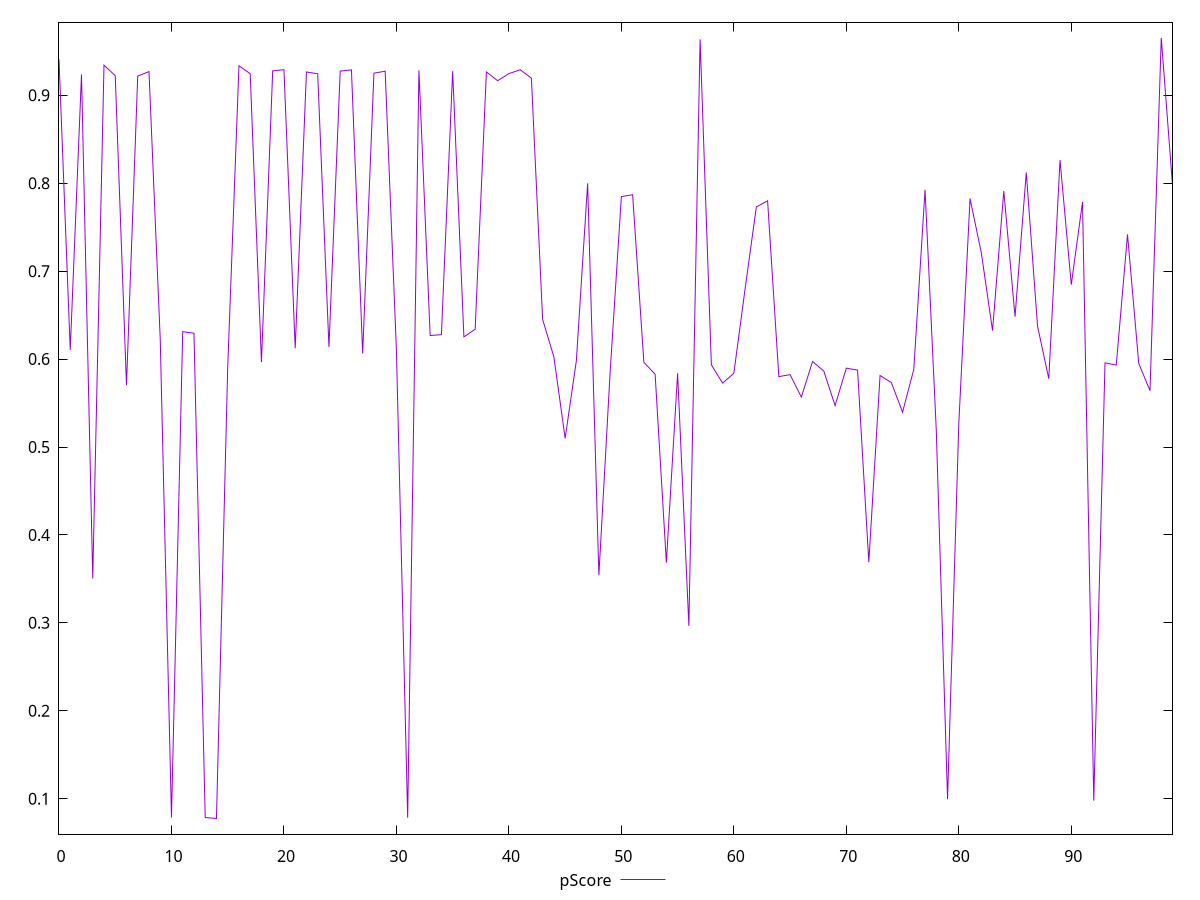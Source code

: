 reset

$pScore <<EOF
0 0.9410678330782485
1 0.6104744377275706
2 0.923834709438921
3 0.35048340614298185
4 0.9343568644854221
5 0.9223889189119058
6 0.5704361948394585
7 0.9219184497853952
8 0.9270349141747602
9 0.6229646379422746
10 0.07853563565300314
11 0.6312149450438682
12 0.6294703524918346
13 0.07862240998080716
14 0.07746372933018791
15 0.5908684069728857
16 0.9336461681367454
17 0.9245841683409741
18 0.5966069982196385
19 0.9278710303481277
20 0.9291910603799642
21 0.6124066889245375
22 0.9265984501713698
23 0.9245243022575869
24 0.6138380035683177
25 0.9275143600773463
26 0.9290066953767758
27 0.606388781856042
28 0.9251844946305543
29 0.9274671537024085
30 0.6097358421077389
31 0.07835028925217546
32 0.9284541443042191
33 0.626854813219658
34 0.6278179693679747
35 0.9274669741799635
36 0.6252872486514336
37 0.6339552244269309
38 0.9266058560579553
39 0.9166746698057806
40 0.9246811755145224
41 0.9291522302358548
42 0.9195522218311694
43 0.6450357431965879
44 0.6025008217449399
45 0.5098632364649285
46 0.5984687802170578
47 0.7998904828428222
48 0.3542042531947839
49 0.5850231796339227
50 0.7848193744191638
51 0.7869533372356161
52 0.5963221312320566
53 0.5828648448407405
54 0.3685380329361125
55 0.5838969675880799
56 0.29663609286941073
57 0.9637666189875417
58 0.5934752714909545
59 0.5727155557183996
60 0.5838639208812813
61 0.6798908142940858
62 0.7731287452044241
63 0.7800527105931458
64 0.5800890925622755
65 0.5823151483918195
66 0.5567627577056216
67 0.5973204420695132
68 0.5863500054336305
69 0.547118933621064
70 0.5897306918281765
71 0.5874534032679898
72 0.36904372300312543
73 0.5813726012836037
74 0.5733273655713884
75 0.539661466953623
76 0.5883700883328009
77 0.7926459443591435
78 0.5185993924399814
79 0.09946983382426117
80 0.5267512315670098
81 0.7826312258602841
82 0.7210871446120803
83 0.6324999676088503
84 0.7911259486002156
85 0.6481867826218446
86 0.8123218797113028
87 0.6376239452864336
88 0.5776886996935169
89 0.826386644517036
90 0.6846554080963971
91 0.7786754305447104
92 0.09778498673637537
93 0.5957890426947031
94 0.593220100638699
95 0.7417675420113798
96 0.5950965097388048
97 0.5640482801369431
98 0.9653314240604107
99 0.7980775004717293
EOF

set key outside below
set xrange [0:99]
set yrange [0.05970637543558346:0.9830887779550151]
set trange [0.05970637543558346:0.9830887779550151]
set terminal svg size 640, 500 enhanced background rgb 'white'
set output "report_00025_2021-02-22T21:38:55.199Z/first-cpu-idle/samples/pages/pScore/values.svg"

plot $pScore title "pScore" with line

reset
